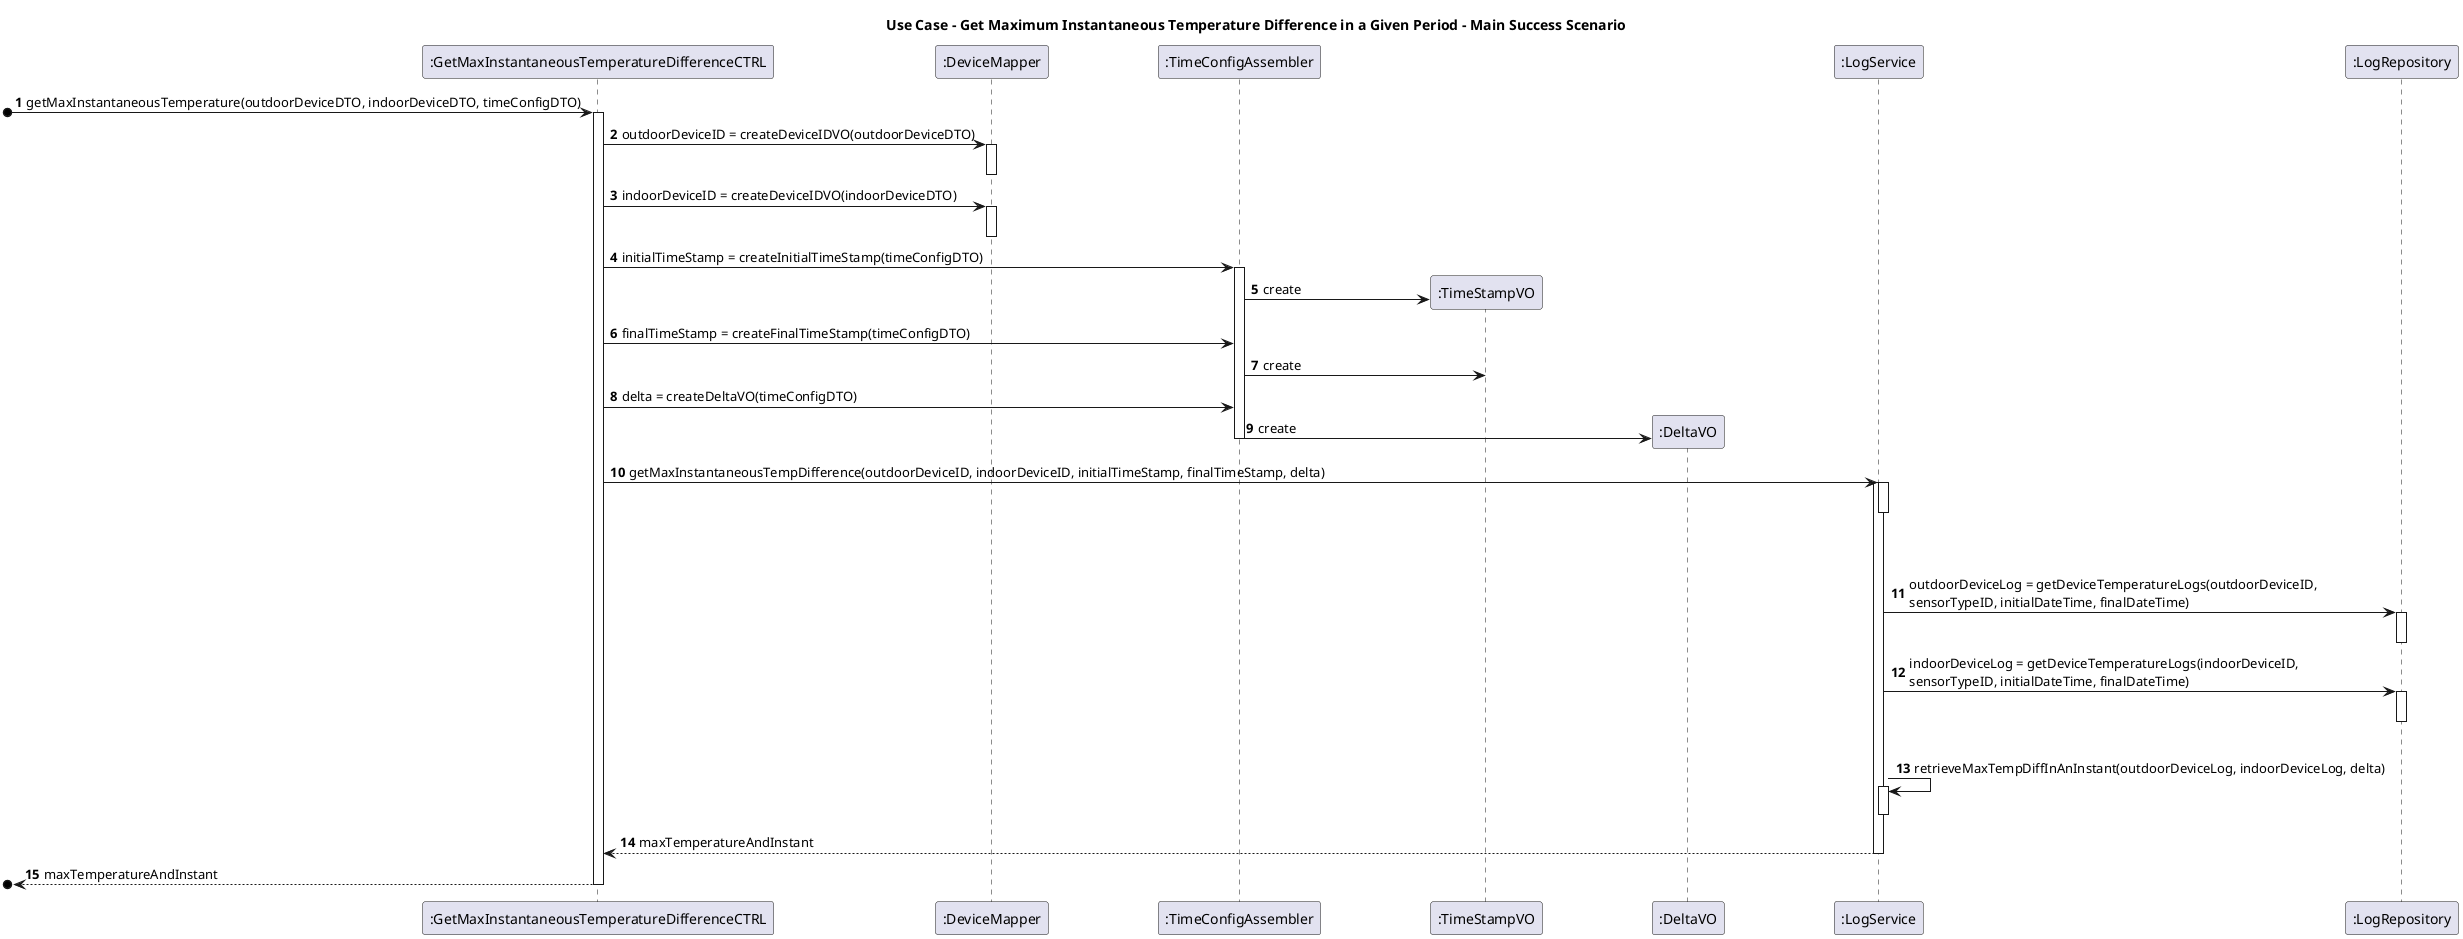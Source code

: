 @startuml

skinparam ParticipantPadding 50

autonumber
title Use Case - Get Maximum Instantaneous Temperature Difference in a Given Period - Main Success Scenario

participant ":GetMaxInstantaneousTemperatureDifferenceCTRL" as C
participant ":DeviceMapper" as DM
participant ":TimeConfigAssembler" as TCA
participant ":TimeStampVO" as TS
participant ":DeltaVO" as DV
participant ":LogService" as LS
participant ":LogRepository" as LR


[o-> C : getMaxInstantaneousTemperature(outdoorDeviceDTO, indoorDeviceDTO, timeConfigDTO)
activate C

C -> DM : outdoorDeviceID = createDeviceIDVO(outdoorDeviceDTO)
activate DM
deactivate DM

C -> DM : indoorDeviceID = createDeviceIDVO(indoorDeviceDTO)
activate DM
deactivate DM

C -> TCA : initialTimeStamp = createInitialTimeStamp(timeConfigDTO)
activate TCA
create TS
TCA -> TS : create




C -> TCA : finalTimeStamp = createFinalTimeStamp(timeConfigDTO)
TCA -> TS : create

C -> TCA : delta = createDeltaVO(timeConfigDTO)

create DV
TCA -> DV : create
deactivate TCA

C -> LS : getMaxInstantaneousTempDifference(outdoorDeviceID, indoorDeviceID, initialTimeStamp, finalTimeStamp, delta)
activate LS

|||

activate LS
deactivate LS
|||
LS -> LR : outdoorDeviceLog = getDeviceTemperatureLogs(outdoorDeviceID,\nsensorTypeID, initialDateTime, finalDateTime)
activate LR
deactivate LR

LS -> LR : indoorDeviceLog = getDeviceTemperatureLogs(indoorDeviceID,\nsensorTypeID, initialDateTime, finalDateTime)
activate LR
deactivate LR
|||

LS -> LS : retrieveMaxTempDiffInAnInstant(outdoorDeviceLog, indoorDeviceLog, delta)
activate LS
deactivate LS
LS --> C : maxTemperatureAndInstant
deactivate LS

[o<-- C : maxTemperatureAndInstant
deactivate C

@enduml